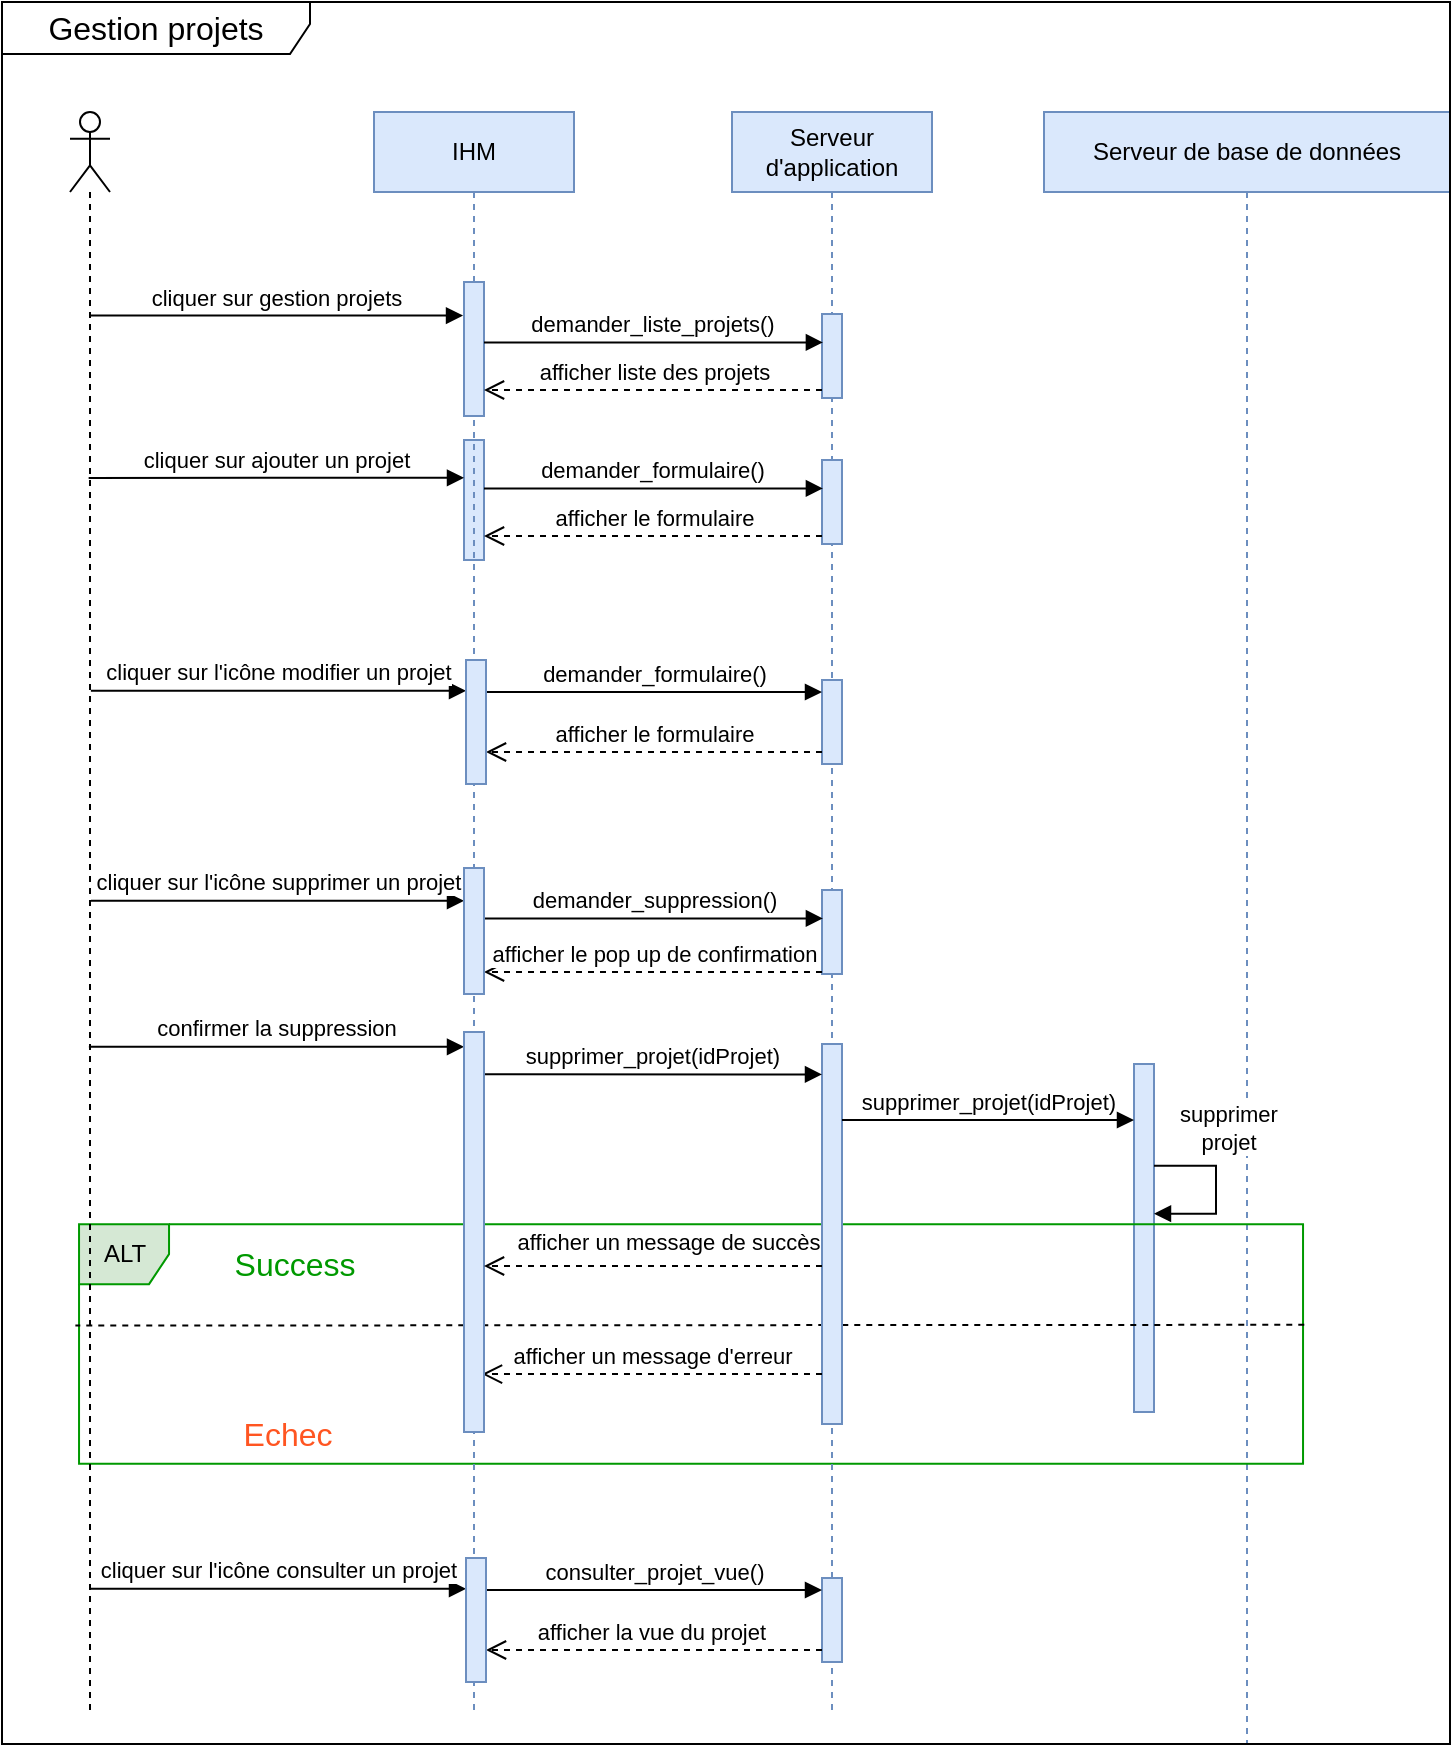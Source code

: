 <mxfile version="17.1.3" type="github">
  <diagram id="2ZTNEzH3Y-9pALvUkwoQ" name="Page-1">
    <mxGraphModel dx="1102" dy="508" grid="0" gridSize="10" guides="1" tooltips="1" connect="1" arrows="1" fold="1" page="1" pageScale="1" pageWidth="827" pageHeight="1169" math="0" shadow="0">
      <root>
        <mxCell id="0" />
        <mxCell id="1" parent="0" />
        <mxCell id="_mo9oIO0JPW5FLKHiI_m-9" value="Serveur de base de données" style="shape=umlLifeline;perimeter=lifelinePerimeter;whiteSpace=wrap;html=1;container=1;collapsible=0;recursiveResize=0;outlineConnect=0;fillColor=#dae8fc;strokeColor=#6c8ebf;" vertex="1" parent="1">
          <mxGeometry x="573" y="102" width="203" height="816" as="geometry" />
        </mxCell>
        <mxCell id="_mo9oIO0JPW5FLKHiI_m-66" value="" style="html=1;points=[];perimeter=orthogonalPerimeter;fillColor=#dae8fc;strokeColor=#6c8ebf;" vertex="1" parent="_mo9oIO0JPW5FLKHiI_m-9">
          <mxGeometry x="45" y="476" width="10" height="174" as="geometry" />
        </mxCell>
        <mxCell id="_mo9oIO0JPW5FLKHiI_m-68" style="edgeStyle=orthogonalEdgeStyle;rounded=0;orthogonalLoop=1;jettySize=auto;html=1;endArrow=block;endFill=1;" edge="1" parent="_mo9oIO0JPW5FLKHiI_m-9">
          <mxGeometry relative="1" as="geometry">
            <mxPoint x="55" y="526.85" as="sourcePoint" />
            <mxPoint x="55" y="550.85" as="targetPoint" />
            <Array as="points">
              <mxPoint x="86" y="526.85" />
              <mxPoint x="78" y="550.85" />
            </Array>
          </mxGeometry>
        </mxCell>
        <mxCell id="_mo9oIO0JPW5FLKHiI_m-69" value="supprimer &lt;br&gt;projet" style="edgeLabel;html=1;align=center;verticalAlign=middle;resizable=0;points=[];" vertex="1" connectable="0" parent="_mo9oIO0JPW5FLKHiI_m-68">
          <mxGeometry x="-0.418" relative="1" as="geometry">
            <mxPoint x="12" y="-19" as="offset" />
          </mxGeometry>
        </mxCell>
        <mxCell id="_mo9oIO0JPW5FLKHiI_m-24" value="Gestion projets" style="shape=umlFrame;whiteSpace=wrap;html=1;fontSize=16;width=154;height=26;" vertex="1" parent="_mo9oIO0JPW5FLKHiI_m-9">
          <mxGeometry x="-521" y="-55" width="724" height="871" as="geometry" />
        </mxCell>
        <mxCell id="_mo9oIO0JPW5FLKHiI_m-70" value="" style="group" vertex="1" connectable="0" parent="_mo9oIO0JPW5FLKHiI_m-9">
          <mxGeometry x="-489" y="517" width="612" height="141" as="geometry" />
        </mxCell>
        <mxCell id="_mo9oIO0JPW5FLKHiI_m-74" value="" style="group" vertex="1" connectable="0" parent="_mo9oIO0JPW5FLKHiI_m-70">
          <mxGeometry x="6.521" y="39.072" width="612" height="141.0" as="geometry" />
        </mxCell>
        <mxCell id="_mo9oIO0JPW5FLKHiI_m-79" value="" style="group" vertex="1" connectable="0" parent="_mo9oIO0JPW5FLKHiI_m-74">
          <mxGeometry width="612" height="141.0" as="geometry" />
        </mxCell>
        <mxCell id="_mo9oIO0JPW5FLKHiI_m-71" value="ALT" style="shape=umlFrame;whiteSpace=wrap;html=1;fillColor=#d5e8d4;strokeColor=#009900;width=45;height=30;" vertex="1" parent="_mo9oIO0JPW5FLKHiI_m-79">
          <mxGeometry width="612" height="119.765" as="geometry" />
        </mxCell>
        <mxCell id="_mo9oIO0JPW5FLKHiI_m-72" value="Success" style="text;html=1;strokeColor=none;fillColor=none;align=center;verticalAlign=middle;whiteSpace=wrap;rounded=0;fontSize=16;fontColor=#009900;" vertex="1" parent="_mo9oIO0JPW5FLKHiI_m-79">
          <mxGeometry x="76.38" y="14.014" width="62.769" height="12.19" as="geometry" />
        </mxCell>
        <mxCell id="_mo9oIO0JPW5FLKHiI_m-73" value="Echec" style="text;html=1;strokeColor=none;fillColor=none;align=center;verticalAlign=middle;whiteSpace=wrap;rounded=0;fontSize=16;fontColor=#FF5521;" vertex="1" parent="_mo9oIO0JPW5FLKHiI_m-79">
          <mxGeometry x="76.384" y="92.584" width="55.89" height="25.482" as="geometry" />
        </mxCell>
        <mxCell id="_mo9oIO0JPW5FLKHiI_m-77" value="" style="html=1;verticalAlign=bottom;endArrow=none;dashed=1;endSize=8;rounded=0;entryX=-0.003;entryY=0.638;entryDx=0;entryDy=0;entryPerimeter=0;edgeStyle=orthogonalEdgeStyle;endFill=0;exitX=1.001;exitY=0.635;exitDx=0;exitDy=0;exitPerimeter=0;" edge="1" parent="_mo9oIO0JPW5FLKHiI_m-79">
          <mxGeometry relative="1" as="geometry">
            <mxPoint x="-1.836" y="50.723" as="targetPoint" />
            <mxPoint x="612.612" y="50.3" as="sourcePoint" />
            <Array as="points">
              <mxPoint x="604.548" y="49.952" />
            </Array>
          </mxGeometry>
        </mxCell>
        <mxCell id="_mo9oIO0JPW5FLKHiI_m-11" value="Serveur d&#39;application" style="shape=umlLifeline;perimeter=lifelinePerimeter;whiteSpace=wrap;html=1;container=1;collapsible=0;recursiveResize=0;outlineConnect=0;fillColor=#dae8fc;strokeColor=#6c8ebf;" vertex="1" parent="1">
          <mxGeometry x="417" y="102" width="100" height="800" as="geometry" />
        </mxCell>
        <mxCell id="_mo9oIO0JPW5FLKHiI_m-12" value="" style="html=1;points=[];perimeter=orthogonalPerimeter;fillColor=#dae8fc;strokeColor=#6c8ebf;" vertex="1" parent="_mo9oIO0JPW5FLKHiI_m-11">
          <mxGeometry x="45" y="101" width="10" height="42" as="geometry" />
        </mxCell>
        <mxCell id="_mo9oIO0JPW5FLKHiI_m-36" value="" style="html=1;points=[];perimeter=orthogonalPerimeter;fillColor=#dae8fc;strokeColor=#6c8ebf;" vertex="1" parent="_mo9oIO0JPW5FLKHiI_m-11">
          <mxGeometry x="45" y="174" width="10" height="42" as="geometry" />
        </mxCell>
        <mxCell id="_mo9oIO0JPW5FLKHiI_m-37" value="" style="html=1;points=[];perimeter=orthogonalPerimeter;fillColor=#dae8fc;strokeColor=#6c8ebf;" vertex="1" parent="_mo9oIO0JPW5FLKHiI_m-11">
          <mxGeometry x="-134" y="164" width="10" height="60" as="geometry" />
        </mxCell>
        <mxCell id="_mo9oIO0JPW5FLKHiI_m-39" value="afficher le formulaire" style="html=1;verticalAlign=bottom;endArrow=open;dashed=1;endSize=8;rounded=0;edgeStyle=orthogonalEdgeStyle;" edge="1" parent="_mo9oIO0JPW5FLKHiI_m-11" source="_mo9oIO0JPW5FLKHiI_m-36">
          <mxGeometry relative="1" as="geometry">
            <mxPoint x="-124" y="212" as="targetPoint" />
            <Array as="points">
              <mxPoint y="212" />
              <mxPoint y="212" />
            </Array>
          </mxGeometry>
        </mxCell>
        <mxCell id="_mo9oIO0JPW5FLKHiI_m-40" value="demander_formulaire()" style="html=1;verticalAlign=bottom;endArrow=block;rounded=0;entryX=0.045;entryY=0.339;entryDx=0;entryDy=0;entryPerimeter=0;edgeStyle=orthogonalEdgeStyle;" edge="1" parent="_mo9oIO0JPW5FLKHiI_m-11" target="_mo9oIO0JPW5FLKHiI_m-36">
          <mxGeometry width="80" relative="1" as="geometry">
            <mxPoint x="-124" y="188.235" as="sourcePoint" />
            <mxPoint x="39.92" y="116.517" as="targetPoint" />
            <Array as="points">
              <mxPoint x="-56" y="189" />
            </Array>
          </mxGeometry>
        </mxCell>
        <mxCell id="_mo9oIO0JPW5FLKHiI_m-64" value="" style="html=1;points=[];perimeter=orthogonalPerimeter;fillColor=#dae8fc;strokeColor=#6c8ebf;" vertex="1" parent="_mo9oIO0JPW5FLKHiI_m-11">
          <mxGeometry x="45" y="466" width="10" height="190" as="geometry" />
        </mxCell>
        <mxCell id="_mo9oIO0JPW5FLKHiI_m-65" value="supprimer_projet(idProjet)" style="html=1;verticalAlign=bottom;endArrow=block;rounded=0;edgeStyle=orthogonalEdgeStyle;" edge="1" parent="_mo9oIO0JPW5FLKHiI_m-11">
          <mxGeometry width="80" relative="1" as="geometry">
            <mxPoint x="-124" y="481.172" as="sourcePoint" />
            <mxPoint x="45" y="481.2" as="targetPoint" />
            <Array as="points">
              <mxPoint x="11" y="481" />
              <mxPoint x="11" y="481" />
            </Array>
          </mxGeometry>
        </mxCell>
        <mxCell id="_mo9oIO0JPW5FLKHiI_m-80" value="afficher un message d&#39;erreur" style="html=1;verticalAlign=bottom;endArrow=open;dashed=1;endSize=8;rounded=0;edgeStyle=orthogonalEdgeStyle;" edge="1" parent="_mo9oIO0JPW5FLKHiI_m-11">
          <mxGeometry relative="1" as="geometry">
            <mxPoint x="-125" y="631.03" as="targetPoint" />
            <mxPoint x="45" y="631.0" as="sourcePoint" />
            <Array as="points">
              <mxPoint x="17" y="631.03" />
              <mxPoint x="17" y="631.03" />
            </Array>
          </mxGeometry>
        </mxCell>
        <mxCell id="_mo9oIO0JPW5FLKHiI_m-5" value="IHM" style="shape=umlLifeline;perimeter=lifelinePerimeter;whiteSpace=wrap;html=1;container=1;collapsible=0;recursiveResize=0;outlineConnect=0;fillColor=#dae8fc;strokeColor=#6c8ebf;" vertex="1" parent="1">
          <mxGeometry x="238" y="102" width="100" height="800" as="geometry" />
        </mxCell>
        <mxCell id="_mo9oIO0JPW5FLKHiI_m-6" value="" style="html=1;points=[];perimeter=orthogonalPerimeter;fillColor=#dae8fc;strokeColor=#6c8ebf;" vertex="1" parent="_mo9oIO0JPW5FLKHiI_m-5">
          <mxGeometry x="45" y="85" width="10" height="67" as="geometry" />
        </mxCell>
        <mxCell id="_mo9oIO0JPW5FLKHiI_m-4" value="" style="shape=umlLifeline;participant=umlActor;perimeter=lifelinePerimeter;whiteSpace=wrap;html=1;container=1;collapsible=0;recursiveResize=0;verticalAlign=top;spacingTop=36;outlineConnect=0;" vertex="1" parent="1">
          <mxGeometry x="86" y="102" width="20" height="800" as="geometry" />
        </mxCell>
        <mxCell id="_mo9oIO0JPW5FLKHiI_m-15" value="cliquer sur gestion projets" style="html=1;verticalAlign=bottom;endArrow=block;entryX=-0.048;entryY=0.25;rounded=0;edgeStyle=orthogonalEdgeStyle;entryDx=0;entryDy=0;entryPerimeter=0;" edge="1" parent="1" target="_mo9oIO0JPW5FLKHiI_m-6" source="_mo9oIO0JPW5FLKHiI_m-4">
          <mxGeometry relative="1" as="geometry">
            <mxPoint x="94.278" y="200.111" as="sourcePoint" />
            <Array as="points">
              <mxPoint x="175" y="204" />
            </Array>
          </mxGeometry>
        </mxCell>
        <mxCell id="_mo9oIO0JPW5FLKHiI_m-16" value="afficher liste des projets" style="html=1;verticalAlign=bottom;endArrow=open;dashed=1;endSize=8;rounded=0;edgeStyle=orthogonalEdgeStyle;" edge="1" parent="1" source="_mo9oIO0JPW5FLKHiI_m-12" target="_mo9oIO0JPW5FLKHiI_m-6">
          <mxGeometry relative="1" as="geometry">
            <mxPoint x="156" y="311" as="targetPoint" />
            <Array as="points">
              <mxPoint x="378" y="241" />
              <mxPoint x="378" y="241" />
            </Array>
          </mxGeometry>
        </mxCell>
        <mxCell id="_mo9oIO0JPW5FLKHiI_m-17" value="demander_liste_projets()" style="html=1;verticalAlign=bottom;endArrow=block;rounded=0;entryX=0.045;entryY=0.339;entryDx=0;entryDy=0;entryPerimeter=0;edgeStyle=orthogonalEdgeStyle;" edge="1" parent="1" source="_mo9oIO0JPW5FLKHiI_m-6" target="_mo9oIO0JPW5FLKHiI_m-12">
          <mxGeometry width="80" relative="1" as="geometry">
            <mxPoint x="246.0" y="146" as="sourcePoint" />
            <mxPoint x="417.92" y="145.517" as="targetPoint" />
            <Array as="points">
              <mxPoint x="322" y="218" />
            </Array>
          </mxGeometry>
        </mxCell>
        <mxCell id="_mo9oIO0JPW5FLKHiI_m-38" value="cliquer sur ajouter un projet" style="html=1;verticalAlign=bottom;endArrow=block;rounded=0;edgeStyle=orthogonalEdgeStyle;endFill=1;" edge="1" parent="1" target="_mo9oIO0JPW5FLKHiI_m-37">
          <mxGeometry relative="1" as="geometry">
            <mxPoint x="95.324" y="284.941" as="sourcePoint" />
            <Array as="points">
              <mxPoint x="239" y="285" />
              <mxPoint x="239" y="285" />
            </Array>
            <mxPoint x="243.82" y="285.348" as="targetPoint" />
          </mxGeometry>
        </mxCell>
        <mxCell id="_mo9oIO0JPW5FLKHiI_m-49" value="" style="html=1;points=[];perimeter=orthogonalPerimeter;fillColor=#dae8fc;strokeColor=#6c8ebf;" vertex="1" parent="1">
          <mxGeometry x="462" y="386" width="10" height="42" as="geometry" />
        </mxCell>
        <mxCell id="_mo9oIO0JPW5FLKHiI_m-50" value="afficher le formulaire" style="html=1;verticalAlign=bottom;endArrow=open;dashed=1;endSize=8;rounded=0;edgeStyle=orthogonalEdgeStyle;" edge="1" parent="1" source="_mo9oIO0JPW5FLKHiI_m-49" target="_mo9oIO0JPW5FLKHiI_m-53">
          <mxGeometry relative="1" as="geometry">
            <mxPoint x="255" y="424" as="targetPoint" />
            <Array as="points">
              <mxPoint x="393" y="422" />
              <mxPoint x="393" y="422" />
            </Array>
          </mxGeometry>
        </mxCell>
        <mxCell id="_mo9oIO0JPW5FLKHiI_m-51" value="demander_formulaire()" style="html=1;verticalAlign=bottom;endArrow=block;rounded=0;edgeStyle=orthogonalEdgeStyle;" edge="1" parent="1" target="_mo9oIO0JPW5FLKHiI_m-49" source="_mo9oIO0JPW5FLKHiI_m-53">
          <mxGeometry width="80" relative="1" as="geometry">
            <mxPoint x="255" y="400.211" as="sourcePoint" />
            <mxPoint x="-75.08" y="226.517" as="targetPoint" />
            <Array as="points">
              <mxPoint x="400" y="392" />
              <mxPoint x="400" y="392" />
            </Array>
          </mxGeometry>
        </mxCell>
        <mxCell id="_mo9oIO0JPW5FLKHiI_m-52" value="cliquer sur l&#39;icône modifier un projet" style="html=1;verticalAlign=bottom;endArrow=block;rounded=0;edgeStyle=orthogonalEdgeStyle;endFill=1;" edge="1" parent="1" target="_mo9oIO0JPW5FLKHiI_m-53">
          <mxGeometry relative="1" as="geometry">
            <mxPoint x="96.447" y="391.368" as="sourcePoint" />
            <Array as="points">
              <mxPoint x="234" y="392" />
              <mxPoint x="234" y="392" />
            </Array>
            <mxPoint x="244.82" y="391.406" as="targetPoint" />
          </mxGeometry>
        </mxCell>
        <mxCell id="_mo9oIO0JPW5FLKHiI_m-53" value="" style="html=1;points=[];perimeter=orthogonalPerimeter;fillColor=#dae8fc;strokeColor=#6c8ebf;" vertex="1" parent="1">
          <mxGeometry x="284" y="376" width="10" height="62" as="geometry" />
        </mxCell>
        <mxCell id="_mo9oIO0JPW5FLKHiI_m-54" value="" style="html=1;points=[];perimeter=orthogonalPerimeter;fillColor=#dae8fc;strokeColor=#6c8ebf;" vertex="1" parent="1">
          <mxGeometry x="462" y="491" width="10" height="42" as="geometry" />
        </mxCell>
        <mxCell id="_mo9oIO0JPW5FLKHiI_m-55" value="afficher le pop up de confirmation" style="html=1;verticalAlign=bottom;endArrow=open;dashed=1;endSize=8;rounded=0;edgeStyle=orthogonalEdgeStyle;" edge="1" parent="1" source="_mo9oIO0JPW5FLKHiI_m-54" target="_mo9oIO0JPW5FLKHiI_m-58">
          <mxGeometry relative="1" as="geometry">
            <mxPoint x="255" y="529" as="targetPoint" />
            <Array as="points">
              <mxPoint x="454" y="532" />
              <mxPoint x="454" y="532" />
            </Array>
          </mxGeometry>
        </mxCell>
        <mxCell id="_mo9oIO0JPW5FLKHiI_m-56" value="demander_suppression()" style="html=1;verticalAlign=bottom;endArrow=block;rounded=0;entryX=0.045;entryY=0.339;entryDx=0;entryDy=0;entryPerimeter=0;edgeStyle=orthogonalEdgeStyle;" edge="1" parent="1" target="_mo9oIO0JPW5FLKHiI_m-54" source="_mo9oIO0JPW5FLKHiI_m-58">
          <mxGeometry width="80" relative="1" as="geometry">
            <mxPoint x="255" y="505.211" as="sourcePoint" />
            <mxPoint x="-75.08" y="331.517" as="targetPoint" />
            <Array as="points">
              <mxPoint x="379" y="506" />
            </Array>
          </mxGeometry>
        </mxCell>
        <mxCell id="_mo9oIO0JPW5FLKHiI_m-57" value="cliquer sur l&#39;icône supprimer un projet" style="html=1;verticalAlign=bottom;endArrow=block;rounded=0;edgeStyle=orthogonalEdgeStyle;endFill=1;" edge="1" parent="1" target="_mo9oIO0JPW5FLKHiI_m-58">
          <mxGeometry relative="1" as="geometry">
            <mxPoint x="96.447" y="496.368" as="sourcePoint" />
            <Array as="points">
              <mxPoint x="263" y="496" />
              <mxPoint x="263" y="496" />
            </Array>
            <mxPoint x="244.82" y="496.406" as="targetPoint" />
          </mxGeometry>
        </mxCell>
        <mxCell id="_mo9oIO0JPW5FLKHiI_m-58" value="" style="html=1;points=[];perimeter=orthogonalPerimeter;fillColor=#dae8fc;strokeColor=#6c8ebf;" vertex="1" parent="1">
          <mxGeometry x="283" y="480" width="10" height="63" as="geometry" />
        </mxCell>
        <mxCell id="_mo9oIO0JPW5FLKHiI_m-62" value="confirmer la suppression" style="html=1;verticalAlign=bottom;endArrow=block;rounded=0;edgeStyle=orthogonalEdgeStyle;endFill=1;" edge="1" parent="1">
          <mxGeometry relative="1" as="geometry">
            <mxPoint x="95.447" y="569.368" as="sourcePoint" />
            <Array as="points">
              <mxPoint x="262" y="569" />
              <mxPoint x="262" y="569" />
            </Array>
            <mxPoint x="283" y="569.414" as="targetPoint" />
          </mxGeometry>
        </mxCell>
        <mxCell id="_mo9oIO0JPW5FLKHiI_m-63" value="" style="html=1;points=[];perimeter=orthogonalPerimeter;fillColor=#dae8fc;strokeColor=#6c8ebf;" vertex="1" parent="1">
          <mxGeometry x="283" y="562" width="10" height="200" as="geometry" />
        </mxCell>
        <mxCell id="_mo9oIO0JPW5FLKHiI_m-67" value="supprimer_projet(idProjet)" style="html=1;verticalAlign=bottom;endArrow=block;rounded=0;edgeStyle=orthogonalEdgeStyle;" edge="1" parent="1" source="_mo9oIO0JPW5FLKHiI_m-64" target="_mo9oIO0JPW5FLKHiI_m-66">
          <mxGeometry width="80" relative="1" as="geometry">
            <mxPoint x="303" y="593.172" as="sourcePoint" />
            <mxPoint x="472" y="593.2" as="targetPoint" />
            <Array as="points">
              <mxPoint x="544" y="606" />
              <mxPoint x="544" y="606" />
            </Array>
          </mxGeometry>
        </mxCell>
        <mxCell id="_mo9oIO0JPW5FLKHiI_m-76" value="afficher un message de succès" style="html=1;verticalAlign=bottom;endArrow=open;dashed=1;endSize=8;rounded=0;edgeStyle=orthogonalEdgeStyle;" edge="1" parent="1">
          <mxGeometry x="-0.089" y="-3" relative="1" as="geometry">
            <mxPoint x="293" y="679" as="targetPoint" />
            <mxPoint x="462" y="679" as="sourcePoint" />
            <Array as="points">
              <mxPoint x="361" y="679" />
              <mxPoint x="361" y="679" />
            </Array>
            <mxPoint as="offset" />
          </mxGeometry>
        </mxCell>
        <mxCell id="_mo9oIO0JPW5FLKHiI_m-82" value="" style="html=1;points=[];perimeter=orthogonalPerimeter;fillColor=#dae8fc;strokeColor=#6c8ebf;" vertex="1" parent="1">
          <mxGeometry x="462" y="835" width="10" height="42" as="geometry" />
        </mxCell>
        <mxCell id="_mo9oIO0JPW5FLKHiI_m-83" value="afficher la vue du projet&amp;nbsp;" style="html=1;verticalAlign=bottom;endArrow=open;dashed=1;endSize=8;rounded=0;edgeStyle=orthogonalEdgeStyle;" edge="1" parent="1" source="_mo9oIO0JPW5FLKHiI_m-82" target="_mo9oIO0JPW5FLKHiI_m-86">
          <mxGeometry relative="1" as="geometry">
            <mxPoint x="255" y="873" as="targetPoint" />
            <Array as="points">
              <mxPoint x="393" y="871" />
              <mxPoint x="393" y="871" />
            </Array>
          </mxGeometry>
        </mxCell>
        <mxCell id="_mo9oIO0JPW5FLKHiI_m-84" value="consulter_projet_vue()" style="html=1;verticalAlign=bottom;endArrow=block;rounded=0;edgeStyle=orthogonalEdgeStyle;" edge="1" parent="1" source="_mo9oIO0JPW5FLKHiI_m-86" target="_mo9oIO0JPW5FLKHiI_m-82">
          <mxGeometry width="80" relative="1" as="geometry">
            <mxPoint x="255" y="849.211" as="sourcePoint" />
            <mxPoint x="-75.08" y="675.517" as="targetPoint" />
            <Array as="points">
              <mxPoint x="400" y="841" />
              <mxPoint x="400" y="841" />
            </Array>
          </mxGeometry>
        </mxCell>
        <mxCell id="_mo9oIO0JPW5FLKHiI_m-85" value="cliquer sur l&#39;icône consulter un projet" style="html=1;verticalAlign=bottom;endArrow=block;rounded=0;edgeStyle=orthogonalEdgeStyle;endFill=1;" edge="1" parent="1" target="_mo9oIO0JPW5FLKHiI_m-86">
          <mxGeometry relative="1" as="geometry">
            <mxPoint x="96.447" y="840.368" as="sourcePoint" />
            <Array as="points">
              <mxPoint x="234" y="841" />
              <mxPoint x="234" y="841" />
            </Array>
            <mxPoint x="244.82" y="840.406" as="targetPoint" />
          </mxGeometry>
        </mxCell>
        <mxCell id="_mo9oIO0JPW5FLKHiI_m-86" value="" style="html=1;points=[];perimeter=orthogonalPerimeter;fillColor=#dae8fc;strokeColor=#6c8ebf;" vertex="1" parent="1">
          <mxGeometry x="284" y="825" width="10" height="62" as="geometry" />
        </mxCell>
      </root>
    </mxGraphModel>
  </diagram>
</mxfile>
